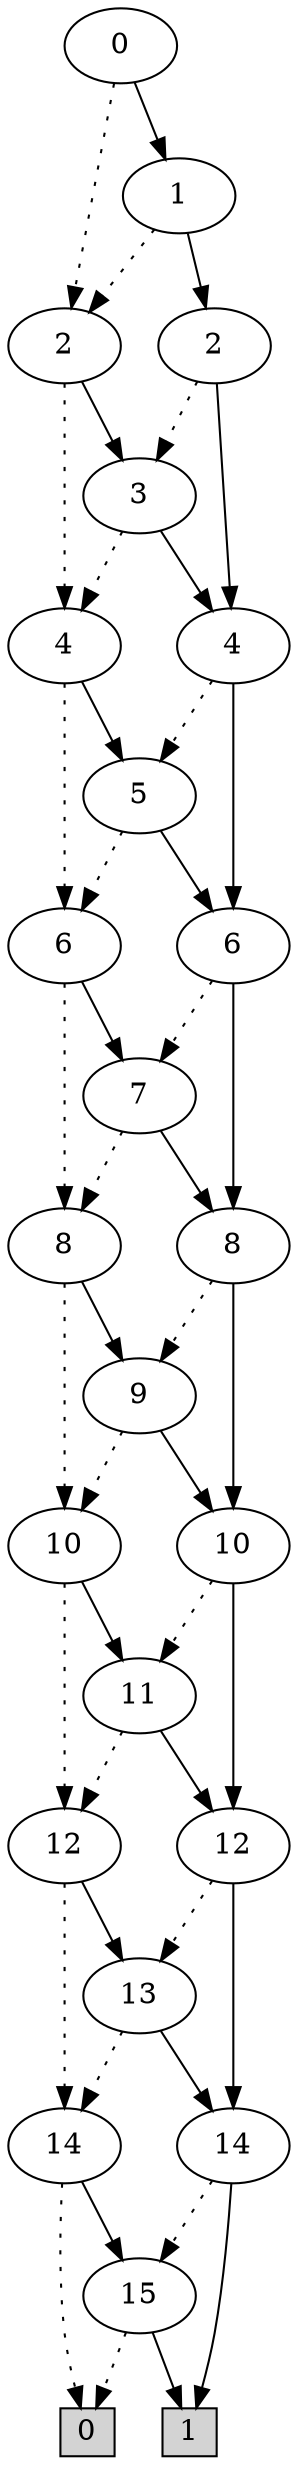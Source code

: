 digraph G {
0 [shape=box, label="0", style=filled, shape=box, height=0.3, width=0.3];
1 [shape=box, label="1", style=filled, shape=box, height=0.3, width=0.3];
46 [label="0"];
46 -> 43 [style=dotted];
46 -> 45 [style=filled];
43 [label="2"];
43 -> 40 [style=dotted];
43 -> 42 [style=filled];
40 [label="4"];
40 -> 37 [style=dotted];
40 -> 39 [style=filled];
37 [label="6"];
37 -> 34 [style=dotted];
37 -> 36 [style=filled];
34 [label="8"];
34 -> 196 [style=dotted];
34 -> 198 [style=filled];
196 [label="10"];
196 -> 193 [style=dotted];
196 -> 195 [style=filled];
193 [label="12"];
193 -> 190 [style=dotted];
193 -> 192 [style=filled];
190 [label="14"];
190 -> 0 [style=dotted];
190 -> 32 [style=filled];
32 [label="15"];
32 -> 0 [style=dotted];
32 -> 1 [style=filled];
192 [label="13"];
192 -> 190 [style=dotted];
192 -> 191 [style=filled];
191 [label="14"];
191 -> 32 [style=dotted];
191 -> 1 [style=filled];
195 [label="11"];
195 -> 193 [style=dotted];
195 -> 194 [style=filled];
194 [label="12"];
194 -> 192 [style=dotted];
194 -> 191 [style=filled];
198 [label="9"];
198 -> 196 [style=dotted];
198 -> 197 [style=filled];
197 [label="10"];
197 -> 195 [style=dotted];
197 -> 194 [style=filled];
36 [label="7"];
36 -> 34 [style=dotted];
36 -> 35 [style=filled];
35 [label="8"];
35 -> 198 [style=dotted];
35 -> 197 [style=filled];
39 [label="5"];
39 -> 37 [style=dotted];
39 -> 38 [style=filled];
38 [label="6"];
38 -> 36 [style=dotted];
38 -> 35 [style=filled];
42 [label="3"];
42 -> 40 [style=dotted];
42 -> 41 [style=filled];
41 [label="4"];
41 -> 39 [style=dotted];
41 -> 38 [style=filled];
45 [label="1"];
45 -> 43 [style=dotted];
45 -> 44 [style=filled];
44 [label="2"];
44 -> 42 [style=dotted];
44 -> 41 [style=filled];
}
